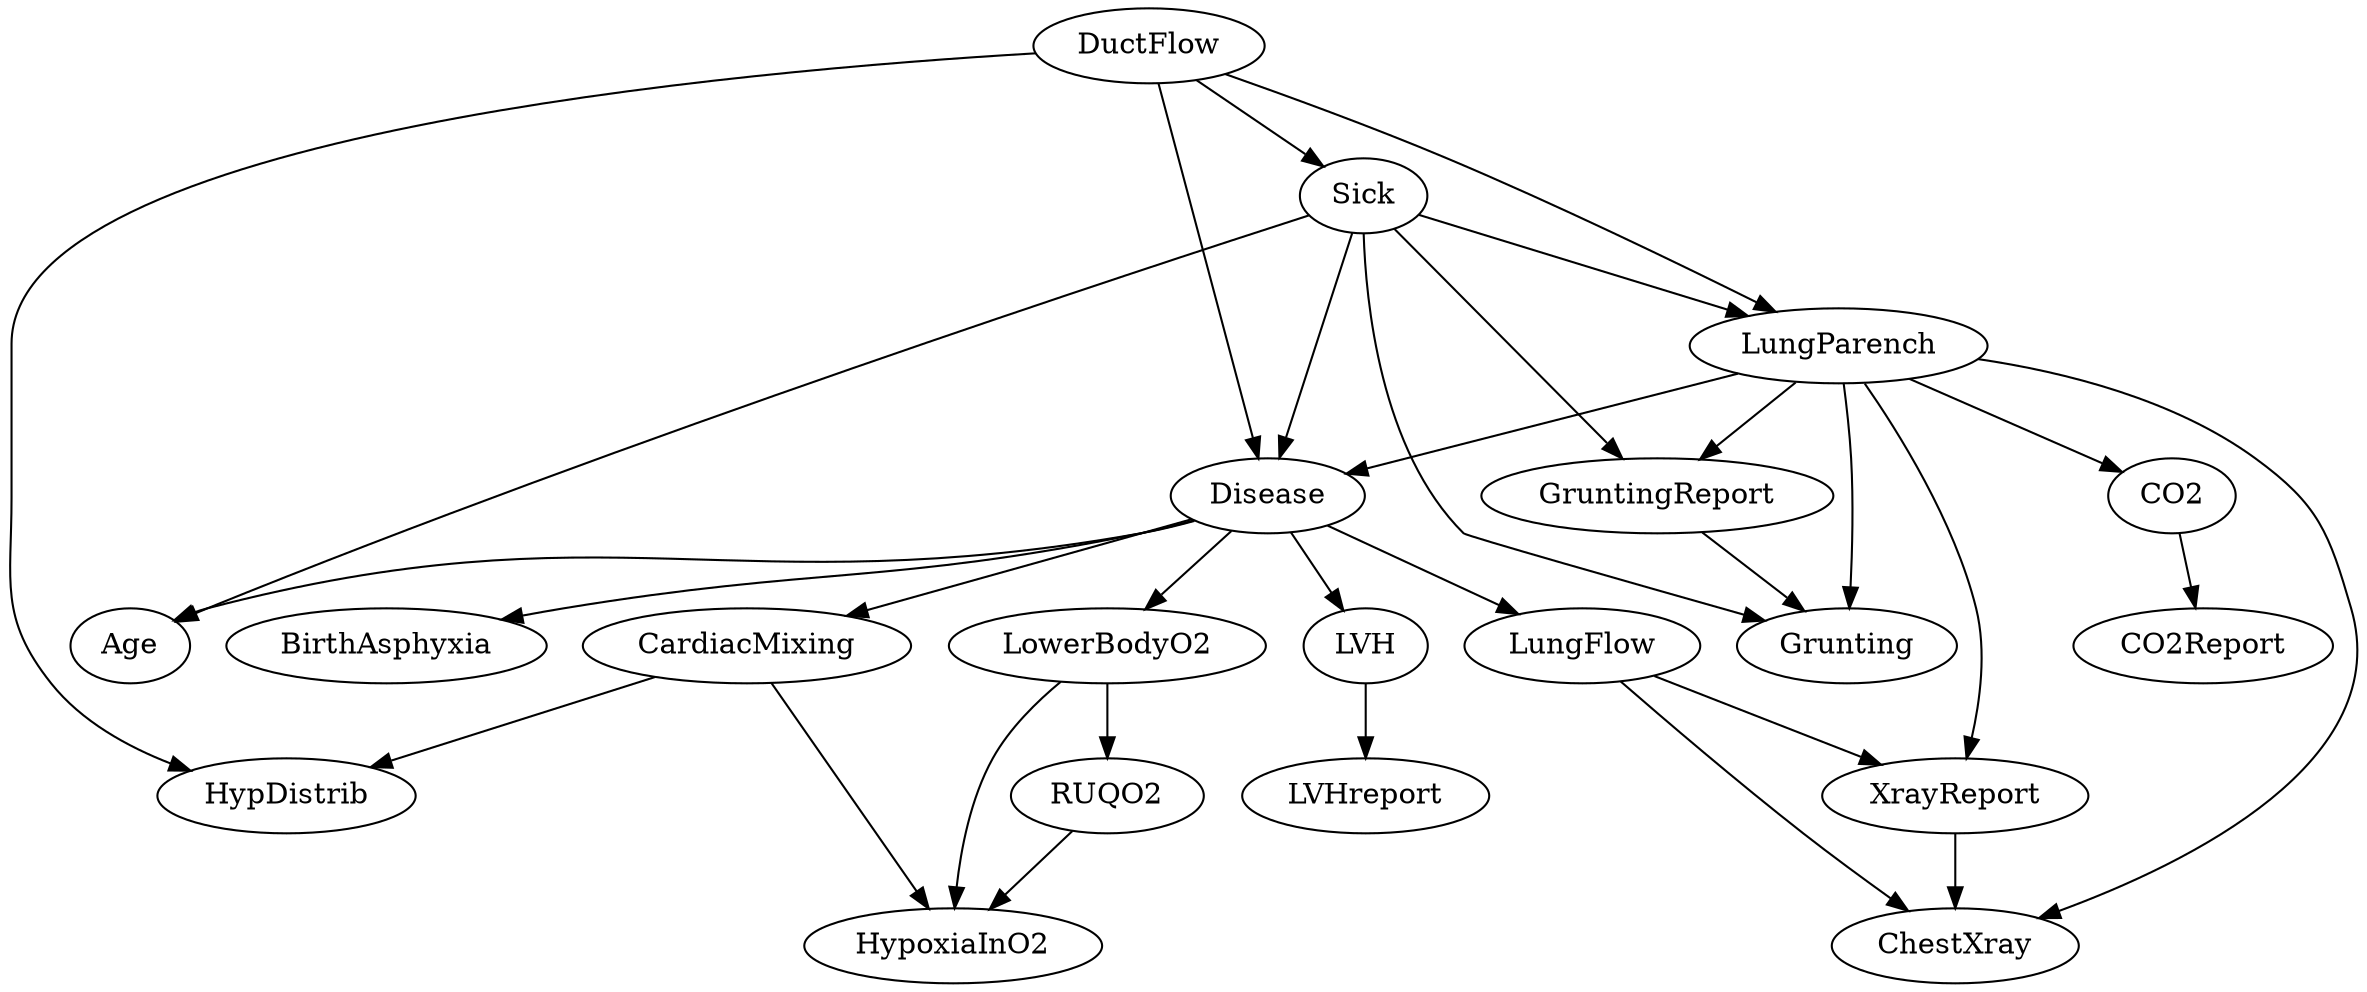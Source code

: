 digraph G {
    "Disease" -> "BirthAsphyxia";
    "Disease" -> "Age";
    "Sick" -> "Age";
    "LungParench" -> "GruntingReport";
    "Sick" -> "GruntingReport";
    "Disease" -> "CardiacMixing";
    "Disease" -> "LungFlow";
    "Disease" -> "LVH";
    "LowerBodyO2" -> "RUQO2";
    "LowerBodyO2" -> "HypoxiaInO2";
    "RUQO2" -> "HypoxiaInO2";
    "CardiacMixing" -> "HypoxiaInO2";
    "LungParench" -> "XrayReport";
    "LungFlow" -> "XrayReport";
    "DuctFlow" -> "Disease";
    "LungParench" -> "Disease";
    "Sick" -> "Disease";
    "DuctFlow" -> "LungParench";
    "Sick" -> "LungParench";
    "LungParench" -> "CO2";
    "LVH" -> "LVHreport";
    "GruntingReport" -> "Grunting";
    "LungParench" -> "Grunting";
    "Sick" -> "Grunting";
    "XrayReport" -> "ChestXray";
    "LungParench" -> "ChestXray";
    "LungFlow" -> "ChestXray";
    "CO2" -> "CO2Report";
    "Disease" -> "LowerBodyO2";
    "DuctFlow" -> "Sick";
    "DuctFlow" -> "HypDistrib";
    "CardiacMixing" -> "HypDistrib";
}
